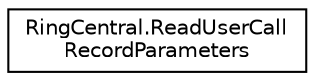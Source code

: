digraph "Graphical Class Hierarchy"
{
 // LATEX_PDF_SIZE
  edge [fontname="Helvetica",fontsize="10",labelfontname="Helvetica",labelfontsize="10"];
  node [fontname="Helvetica",fontsize="10",shape=record];
  rankdir="LR";
  Node0 [label="RingCentral.ReadUserCall\lRecordParameters",height=0.2,width=0.4,color="black", fillcolor="white", style="filled",URL="$classRingCentral_1_1ReadUserCallRecordParameters.html",tooltip="Query parameters for operation readUserCallRecord"];
}
